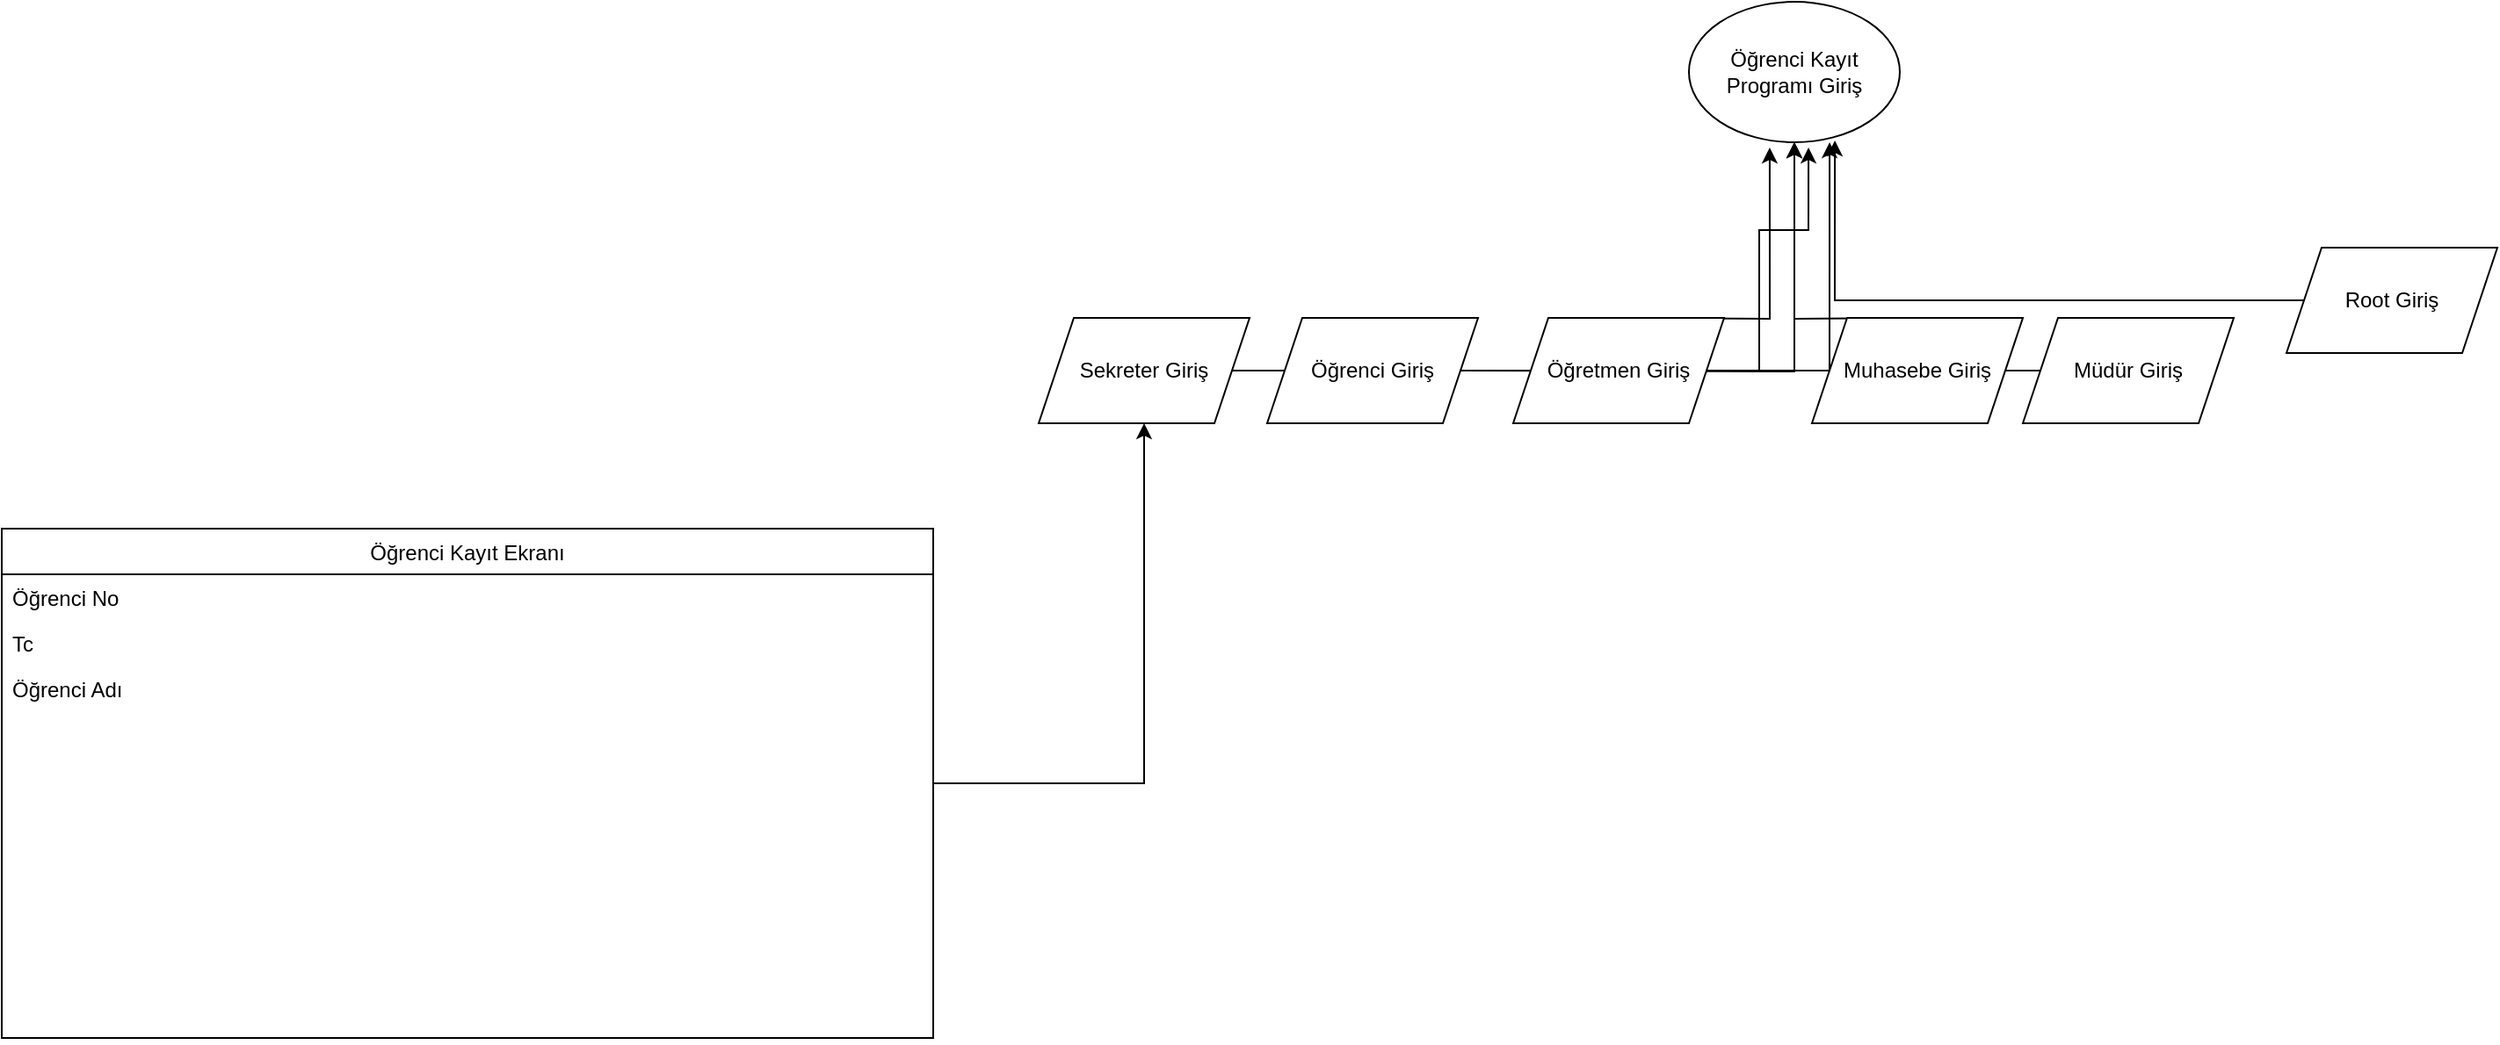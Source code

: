 <mxfile version="14.7.0" type="github">
  <diagram id="TAK2x4sSzj42mIdyVDC0" name="Sayfa -1">
    <mxGraphModel dx="1865" dy="547" grid="1" gridSize="10" guides="1" tooltips="1" connect="1" arrows="1" fold="1" page="1" pageScale="1" pageWidth="827" pageHeight="1169" math="0" shadow="0">
      <root>
        <mxCell id="0" />
        <mxCell id="1" parent="0" />
        <mxCell id="I3CxHTRFZZ70S9utpLFL-1" value="&lt;div&gt;Öğrenci Kayıt Programı Giriş&lt;/div&gt;" style="ellipse;whiteSpace=wrap;html=1;" parent="1" vertex="1">
          <mxGeometry x="360" y="10" width="120" height="80" as="geometry" />
        </mxCell>
        <mxCell id="SG6jkDlS0VIner6yAyDT-6" style="edgeStyle=orthogonalEdgeStyle;rounded=0;orthogonalLoop=1;jettySize=auto;html=1;" edge="1" parent="1" target="I3CxHTRFZZ70S9utpLFL-1">
          <mxGeometry relative="1" as="geometry">
            <mxPoint x="230" y="220" as="sourcePoint" />
          </mxGeometry>
        </mxCell>
        <mxCell id="SG6jkDlS0VIner6yAyDT-7" style="edgeStyle=orthogonalEdgeStyle;rounded=0;orthogonalLoop=1;jettySize=auto;html=1;entryX=0.383;entryY=1.038;entryDx=0;entryDy=0;entryPerimeter=0;" edge="1" parent="1" target="I3CxHTRFZZ70S9utpLFL-1">
          <mxGeometry relative="1" as="geometry">
            <mxPoint x="320" y="190" as="sourcePoint" />
          </mxGeometry>
        </mxCell>
        <mxCell id="SG6jkDlS0VIner6yAyDT-8" style="edgeStyle=orthogonalEdgeStyle;rounded=0;orthogonalLoop=1;jettySize=auto;html=1;entryX=0.567;entryY=1.038;entryDx=0;entryDy=0;entryPerimeter=0;" edge="1" parent="1" source="SG6jkDlS0VIner6yAyDT-3" target="I3CxHTRFZZ70S9utpLFL-1">
          <mxGeometry relative="1" as="geometry">
            <Array as="points">
              <mxPoint x="400" y="220" />
              <mxPoint x="400" y="140" />
              <mxPoint x="428" y="140" />
            </Array>
          </mxGeometry>
        </mxCell>
        <mxCell id="SG6jkDlS0VIner6yAyDT-3" value="Müdür Giriş" style="shape=parallelogram;perimeter=parallelogramPerimeter;whiteSpace=wrap;html=1;fixedSize=1;" vertex="1" parent="1">
          <mxGeometry x="550" y="190" width="120" height="60" as="geometry" />
        </mxCell>
        <mxCell id="SG6jkDlS0VIner6yAyDT-9" style="edgeStyle=orthogonalEdgeStyle;rounded=0;orthogonalLoop=1;jettySize=auto;html=1;" edge="1" parent="1" target="I3CxHTRFZZ70S9utpLFL-1">
          <mxGeometry relative="1" as="geometry">
            <mxPoint x="490" y="190" as="sourcePoint" />
          </mxGeometry>
        </mxCell>
        <mxCell id="SG6jkDlS0VIner6yAyDT-11" style="edgeStyle=orthogonalEdgeStyle;rounded=0;orthogonalLoop=1;jettySize=auto;html=1;entryX=0.692;entryY=0.988;entryDx=0;entryDy=0;entryPerimeter=0;" edge="1" parent="1" source="SG6jkDlS0VIner6yAyDT-5" target="I3CxHTRFZZ70S9utpLFL-1">
          <mxGeometry relative="1" as="geometry" />
        </mxCell>
        <mxCell id="SG6jkDlS0VIner6yAyDT-5" value="Root Giriş" style="shape=parallelogram;perimeter=parallelogramPerimeter;whiteSpace=wrap;html=1;fixedSize=1;" vertex="1" parent="1">
          <mxGeometry x="700" y="150" width="120" height="60" as="geometry" />
        </mxCell>
        <mxCell id="SG6jkDlS0VIner6yAyDT-13" style="edgeStyle=orthogonalEdgeStyle;rounded=0;orthogonalLoop=1;jettySize=auto;html=1;" edge="1" parent="1" source="SG6jkDlS0VIner6yAyDT-12" target="I3CxHTRFZZ70S9utpLFL-1">
          <mxGeometry relative="1" as="geometry" />
        </mxCell>
        <mxCell id="SG6jkDlS0VIner6yAyDT-15" style="edgeStyle=orthogonalEdgeStyle;rounded=0;orthogonalLoop=1;jettySize=auto;html=1;entryX=0.667;entryY=1;entryDx=0;entryDy=0;entryPerimeter=0;" edge="1" parent="1" source="SG6jkDlS0VIner6yAyDT-12" target="I3CxHTRFZZ70S9utpLFL-1">
          <mxGeometry relative="1" as="geometry" />
        </mxCell>
        <mxCell id="SG6jkDlS0VIner6yAyDT-12" value="Sekreter Giriş" style="shape=parallelogram;perimeter=parallelogramPerimeter;whiteSpace=wrap;html=1;fixedSize=1;" vertex="1" parent="1">
          <mxGeometry x="-10" y="190" width="120" height="60" as="geometry" />
        </mxCell>
        <mxCell id="SG6jkDlS0VIner6yAyDT-14" value="Muhasebe Giriş" style="shape=parallelogram;perimeter=parallelogramPerimeter;whiteSpace=wrap;html=1;fixedSize=1;" vertex="1" parent="1">
          <mxGeometry x="430" y="190" width="120" height="60" as="geometry" />
        </mxCell>
        <mxCell id="SG6jkDlS0VIner6yAyDT-23" value="Öğrenci Giriş" style="shape=parallelogram;perimeter=parallelogramPerimeter;whiteSpace=wrap;html=1;fixedSize=1;" vertex="1" parent="1">
          <mxGeometry x="120" y="190" width="120" height="60" as="geometry" />
        </mxCell>
        <mxCell id="SG6jkDlS0VIner6yAyDT-24" value="Öğretmen Giriş" style="shape=parallelogram;perimeter=parallelogramPerimeter;whiteSpace=wrap;html=1;fixedSize=1;" vertex="1" parent="1">
          <mxGeometry x="260" y="190" width="120" height="60" as="geometry" />
        </mxCell>
        <mxCell id="SG6jkDlS0VIner6yAyDT-76" style="edgeStyle=orthogonalEdgeStyle;rounded=0;orthogonalLoop=1;jettySize=auto;html=1;" edge="1" parent="1" source="SG6jkDlS0VIner6yAyDT-72" target="SG6jkDlS0VIner6yAyDT-12">
          <mxGeometry relative="1" as="geometry" />
        </mxCell>
        <mxCell id="SG6jkDlS0VIner6yAyDT-72" value="Öğrenci Kayıt Ekranı" style="swimlane;fontStyle=0;childLayout=stackLayout;horizontal=1;startSize=26;horizontalStack=0;resizeParent=1;resizeParentMax=0;resizeLast=0;collapsible=1;marginBottom=0;" vertex="1" parent="1">
          <mxGeometry x="-600" y="310" width="530" height="290" as="geometry" />
        </mxCell>
        <mxCell id="SG6jkDlS0VIner6yAyDT-73" value="Öğrenci No" style="text;strokeColor=none;fillColor=none;align=left;verticalAlign=top;spacingLeft=4;spacingRight=4;overflow=hidden;rotatable=0;points=[[0,0.5],[1,0.5]];portConstraint=eastwest;" vertex="1" parent="SG6jkDlS0VIner6yAyDT-72">
          <mxGeometry y="26" width="530" height="26" as="geometry" />
        </mxCell>
        <mxCell id="SG6jkDlS0VIner6yAyDT-74" value="Tc " style="text;strokeColor=none;fillColor=none;align=left;verticalAlign=top;spacingLeft=4;spacingRight=4;overflow=hidden;rotatable=0;points=[[0,0.5],[1,0.5]];portConstraint=eastwest;" vertex="1" parent="SG6jkDlS0VIner6yAyDT-72">
          <mxGeometry y="52" width="530" height="26" as="geometry" />
        </mxCell>
        <mxCell id="SG6jkDlS0VIner6yAyDT-75" value="Öğrenci Adı" style="text;strokeColor=none;fillColor=none;align=left;verticalAlign=top;spacingLeft=4;spacingRight=4;overflow=hidden;rotatable=0;points=[[0,0.5],[1,0.5]];portConstraint=eastwest;" vertex="1" parent="SG6jkDlS0VIner6yAyDT-72">
          <mxGeometry y="78" width="530" height="212" as="geometry" />
        </mxCell>
      </root>
    </mxGraphModel>
  </diagram>
</mxfile>
